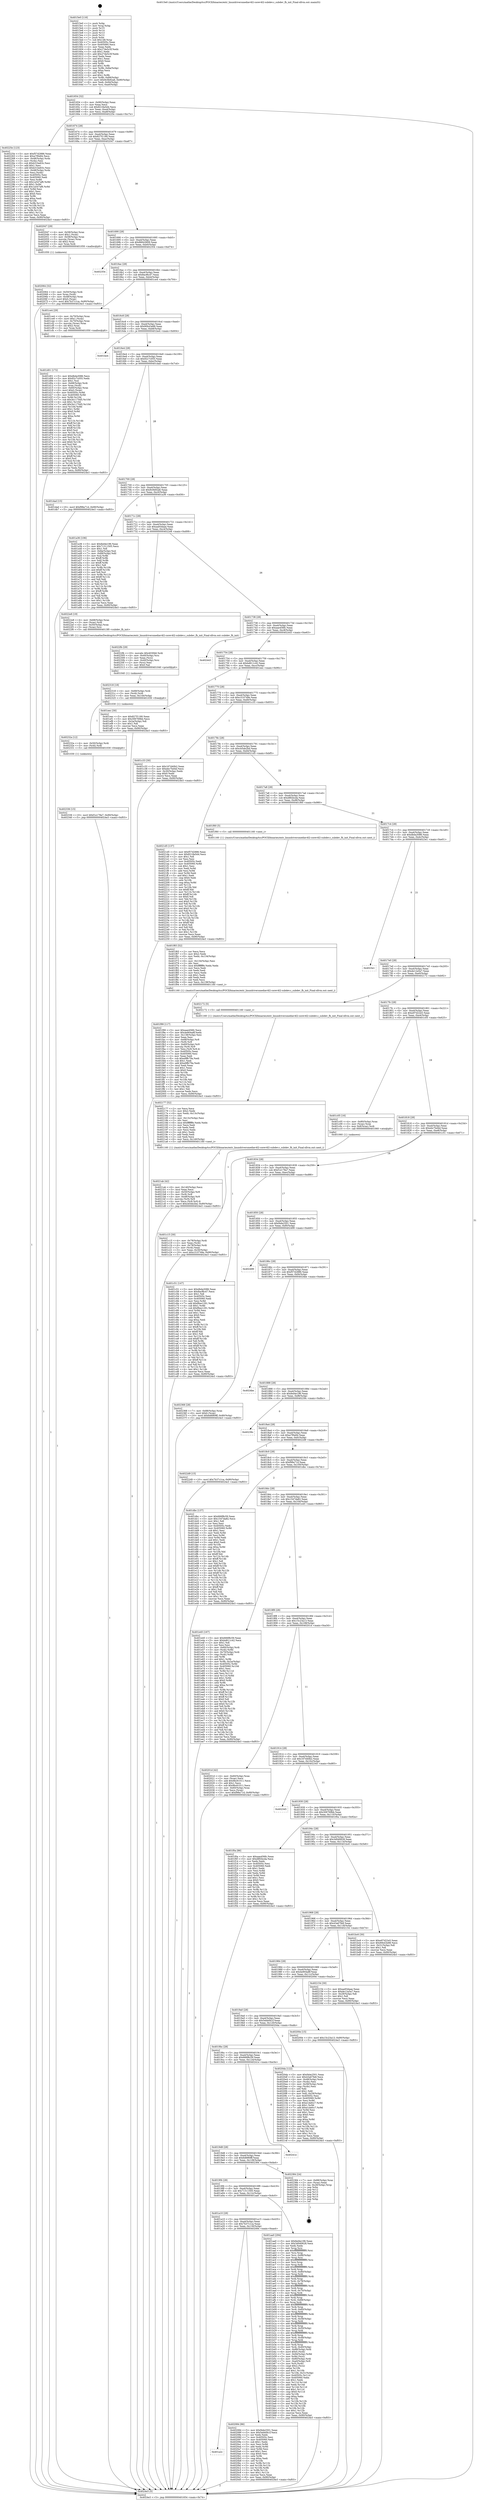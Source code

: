digraph "0x4015e0" {
  label = "0x4015e0 (/mnt/c/Users/mathe/Desktop/tcc/POCII/binaries/extr_linuxdriversmediav4l2-corev4l2-subdev.c_subdev_fh_init_Final-ollvm.out::main(0))"
  labelloc = "t"
  node[shape=record]

  Entry [label="",width=0.3,height=0.3,shape=circle,fillcolor=black,style=filled]
  "0x401654" [label="{
     0x401654 [32]\l
     | [instrs]\l
     &nbsp;&nbsp;0x401654 \<+6\>: mov -0x90(%rbp),%eax\l
     &nbsp;&nbsp;0x40165a \<+2\>: mov %eax,%ecx\l
     &nbsp;&nbsp;0x40165c \<+6\>: sub $0x8218a5d4,%ecx\l
     &nbsp;&nbsp;0x401662 \<+6\>: mov %eax,-0xa4(%rbp)\l
     &nbsp;&nbsp;0x401668 \<+6\>: mov %ecx,-0xa8(%rbp)\l
     &nbsp;&nbsp;0x40166e \<+6\>: je 000000000040225e \<main+0xc7e\>\l
  }"]
  "0x40225e" [label="{
     0x40225e [123]\l
     | [instrs]\l
     &nbsp;&nbsp;0x40225e \<+5\>: mov $0xf57d2886,%eax\l
     &nbsp;&nbsp;0x402263 \<+5\>: mov $0xa7f0e84,%ecx\l
     &nbsp;&nbsp;0x402268 \<+4\>: mov -0x48(%rbp),%rdx\l
     &nbsp;&nbsp;0x40226c \<+2\>: mov (%rdx),%esi\l
     &nbsp;&nbsp;0x40226e \<+6\>: sub $0xb31be63c,%esi\l
     &nbsp;&nbsp;0x402274 \<+3\>: add $0x1,%esi\l
     &nbsp;&nbsp;0x402277 \<+6\>: add $0xb31be63c,%esi\l
     &nbsp;&nbsp;0x40227d \<+4\>: mov -0x48(%rbp),%rdx\l
     &nbsp;&nbsp;0x402281 \<+2\>: mov %esi,(%rdx)\l
     &nbsp;&nbsp;0x402283 \<+7\>: mov 0x40505c,%esi\l
     &nbsp;&nbsp;0x40228a \<+7\>: mov 0x405060,%edi\l
     &nbsp;&nbsp;0x402291 \<+3\>: mov %esi,%r8d\l
     &nbsp;&nbsp;0x402294 \<+7\>: sub $0x1a547af6,%r8d\l
     &nbsp;&nbsp;0x40229b \<+4\>: sub $0x1,%r8d\l
     &nbsp;&nbsp;0x40229f \<+7\>: add $0x1a547af6,%r8d\l
     &nbsp;&nbsp;0x4022a6 \<+4\>: imul %r8d,%esi\l
     &nbsp;&nbsp;0x4022aa \<+3\>: and $0x1,%esi\l
     &nbsp;&nbsp;0x4022ad \<+3\>: cmp $0x0,%esi\l
     &nbsp;&nbsp;0x4022b0 \<+4\>: sete %r9b\l
     &nbsp;&nbsp;0x4022b4 \<+3\>: cmp $0xa,%edi\l
     &nbsp;&nbsp;0x4022b7 \<+4\>: setl %r10b\l
     &nbsp;&nbsp;0x4022bb \<+3\>: mov %r9b,%r11b\l
     &nbsp;&nbsp;0x4022be \<+3\>: and %r10b,%r11b\l
     &nbsp;&nbsp;0x4022c1 \<+3\>: xor %r10b,%r9b\l
     &nbsp;&nbsp;0x4022c4 \<+3\>: or %r9b,%r11b\l
     &nbsp;&nbsp;0x4022c7 \<+4\>: test $0x1,%r11b\l
     &nbsp;&nbsp;0x4022cb \<+3\>: cmovne %ecx,%eax\l
     &nbsp;&nbsp;0x4022ce \<+6\>: mov %eax,-0x90(%rbp)\l
     &nbsp;&nbsp;0x4022d4 \<+5\>: jmp 00000000004024e3 \<main+0xf03\>\l
  }"]
  "0x401674" [label="{
     0x401674 [28]\l
     | [instrs]\l
     &nbsp;&nbsp;0x401674 \<+5\>: jmp 0000000000401679 \<main+0x99\>\l
     &nbsp;&nbsp;0x401679 \<+6\>: mov -0xa4(%rbp),%eax\l
     &nbsp;&nbsp;0x40167f \<+5\>: sub $0x827f1180,%eax\l
     &nbsp;&nbsp;0x401684 \<+6\>: mov %eax,-0xac(%rbp)\l
     &nbsp;&nbsp;0x40168a \<+6\>: je 0000000000402047 \<main+0xa67\>\l
  }"]
  Exit [label="",width=0.3,height=0.3,shape=circle,fillcolor=black,style=filled,peripheries=2]
  "0x402047" [label="{
     0x402047 [29]\l
     | [instrs]\l
     &nbsp;&nbsp;0x402047 \<+4\>: mov -0x58(%rbp),%rax\l
     &nbsp;&nbsp;0x40204b \<+6\>: movl $0x1,(%rax)\l
     &nbsp;&nbsp;0x402051 \<+4\>: mov -0x58(%rbp),%rax\l
     &nbsp;&nbsp;0x402055 \<+3\>: movslq (%rax),%rax\l
     &nbsp;&nbsp;0x402058 \<+4\>: shl $0x2,%rax\l
     &nbsp;&nbsp;0x40205c \<+3\>: mov %rax,%rdi\l
     &nbsp;&nbsp;0x40205f \<+5\>: call 0000000000401050 \<malloc@plt\>\l
     | [calls]\l
     &nbsp;&nbsp;0x401050 \{1\} (unknown)\l
  }"]
  "0x401690" [label="{
     0x401690 [28]\l
     | [instrs]\l
     &nbsp;&nbsp;0x401690 \<+5\>: jmp 0000000000401695 \<main+0xb5\>\l
     &nbsp;&nbsp;0x401695 \<+6\>: mov -0xa4(%rbp),%eax\l
     &nbsp;&nbsp;0x40169b \<+5\>: sub $0x86643609,%eax\l
     &nbsp;&nbsp;0x4016a0 \<+6\>: mov %eax,-0xb0(%rbp)\l
     &nbsp;&nbsp;0x4016a6 \<+6\>: je 0000000000402354 \<main+0xd74\>\l
  }"]
  "0x402336" [label="{
     0x402336 [15]\l
     | [instrs]\l
     &nbsp;&nbsp;0x402336 \<+10\>: movl $0xf1e178a7,-0x90(%rbp)\l
     &nbsp;&nbsp;0x402340 \<+5\>: jmp 00000000004024e3 \<main+0xf03\>\l
  }"]
  "0x402354" [label="{
     0x402354\l
  }", style=dashed]
  "0x4016ac" [label="{
     0x4016ac [28]\l
     | [instrs]\l
     &nbsp;&nbsp;0x4016ac \<+5\>: jmp 00000000004016b1 \<main+0xd1\>\l
     &nbsp;&nbsp;0x4016b1 \<+6\>: mov -0xa4(%rbp),%eax\l
     &nbsp;&nbsp;0x4016b7 \<+5\>: sub $0x8acf6c47,%eax\l
     &nbsp;&nbsp;0x4016bc \<+6\>: mov %eax,-0xb4(%rbp)\l
     &nbsp;&nbsp;0x4016c2 \<+6\>: je 0000000000401ce4 \<main+0x704\>\l
  }"]
  "0x40232a" [label="{
     0x40232a [12]\l
     | [instrs]\l
     &nbsp;&nbsp;0x40232a \<+4\>: mov -0x50(%rbp),%rdi\l
     &nbsp;&nbsp;0x40232e \<+3\>: mov (%rdi),%rdi\l
     &nbsp;&nbsp;0x402331 \<+5\>: call 0000000000401030 \<free@plt\>\l
     | [calls]\l
     &nbsp;&nbsp;0x401030 \{1\} (unknown)\l
  }"]
  "0x401ce4" [label="{
     0x401ce4 [29]\l
     | [instrs]\l
     &nbsp;&nbsp;0x401ce4 \<+4\>: mov -0x70(%rbp),%rax\l
     &nbsp;&nbsp;0x401ce8 \<+6\>: movl $0x1,(%rax)\l
     &nbsp;&nbsp;0x401cee \<+4\>: mov -0x70(%rbp),%rax\l
     &nbsp;&nbsp;0x401cf2 \<+3\>: movslq (%rax),%rax\l
     &nbsp;&nbsp;0x401cf5 \<+4\>: shl $0x2,%rax\l
     &nbsp;&nbsp;0x401cf9 \<+3\>: mov %rax,%rdi\l
     &nbsp;&nbsp;0x401cfc \<+5\>: call 0000000000401050 \<malloc@plt\>\l
     | [calls]\l
     &nbsp;&nbsp;0x401050 \{1\} (unknown)\l
  }"]
  "0x4016c8" [label="{
     0x4016c8 [28]\l
     | [instrs]\l
     &nbsp;&nbsp;0x4016c8 \<+5\>: jmp 00000000004016cd \<main+0xed\>\l
     &nbsp;&nbsp;0x4016cd \<+6\>: mov -0xa4(%rbp),%eax\l
     &nbsp;&nbsp;0x4016d3 \<+5\>: sub $0x90b43e88,%eax\l
     &nbsp;&nbsp;0x4016d8 \<+6\>: mov %eax,-0xb8(%rbp)\l
     &nbsp;&nbsp;0x4016de \<+6\>: je 0000000000401be4 \<main+0x604\>\l
  }"]
  "0x402318" [label="{
     0x402318 [18]\l
     | [instrs]\l
     &nbsp;&nbsp;0x402318 \<+4\>: mov -0x68(%rbp),%rdi\l
     &nbsp;&nbsp;0x40231c \<+3\>: mov (%rdi),%rdi\l
     &nbsp;&nbsp;0x40231f \<+6\>: mov %eax,-0x144(%rbp)\l
     &nbsp;&nbsp;0x402325 \<+5\>: call 0000000000401030 \<free@plt\>\l
     | [calls]\l
     &nbsp;&nbsp;0x401030 \{1\} (unknown)\l
  }"]
  "0x401be4" [label="{
     0x401be4\l
  }", style=dashed]
  "0x4016e4" [label="{
     0x4016e4 [28]\l
     | [instrs]\l
     &nbsp;&nbsp;0x4016e4 \<+5\>: jmp 00000000004016e9 \<main+0x109\>\l
     &nbsp;&nbsp;0x4016e9 \<+6\>: mov -0xa4(%rbp),%eax\l
     &nbsp;&nbsp;0x4016ef \<+5\>: sub $0x92c7c055,%eax\l
     &nbsp;&nbsp;0x4016f4 \<+6\>: mov %eax,-0xbc(%rbp)\l
     &nbsp;&nbsp;0x4016fa \<+6\>: je 0000000000401dad \<main+0x7cd\>\l
  }"]
  "0x4022fb" [label="{
     0x4022fb [29]\l
     | [instrs]\l
     &nbsp;&nbsp;0x4022fb \<+10\>: movabs $0x4030b6,%rdi\l
     &nbsp;&nbsp;0x402305 \<+4\>: mov -0x40(%rbp),%rsi\l
     &nbsp;&nbsp;0x402309 \<+2\>: mov %eax,(%rsi)\l
     &nbsp;&nbsp;0x40230b \<+4\>: mov -0x40(%rbp),%rsi\l
     &nbsp;&nbsp;0x40230f \<+2\>: mov (%rsi),%esi\l
     &nbsp;&nbsp;0x402311 \<+2\>: mov $0x0,%al\l
     &nbsp;&nbsp;0x402313 \<+5\>: call 0000000000401040 \<printf@plt\>\l
     | [calls]\l
     &nbsp;&nbsp;0x401040 \{1\} (unknown)\l
  }"]
  "0x401dad" [label="{
     0x401dad [15]\l
     | [instrs]\l
     &nbsp;&nbsp;0x401dad \<+10\>: movl $0xf98a71d,-0x90(%rbp)\l
     &nbsp;&nbsp;0x401db7 \<+5\>: jmp 00000000004024e3 \<main+0xf03\>\l
  }"]
  "0x401700" [label="{
     0x401700 [28]\l
     | [instrs]\l
     &nbsp;&nbsp;0x401700 \<+5\>: jmp 0000000000401705 \<main+0x125\>\l
     &nbsp;&nbsp;0x401705 \<+6\>: mov -0xa4(%rbp),%eax\l
     &nbsp;&nbsp;0x40170b \<+5\>: sub $0x9c0b92a6,%eax\l
     &nbsp;&nbsp;0x401710 \<+6\>: mov %eax,-0xc0(%rbp)\l
     &nbsp;&nbsp;0x401716 \<+6\>: je 0000000000401a36 \<main+0x456\>\l
  }"]
  "0x4021ab" [label="{
     0x4021ab [42]\l
     | [instrs]\l
     &nbsp;&nbsp;0x4021ab \<+6\>: mov -0x140(%rbp),%ecx\l
     &nbsp;&nbsp;0x4021b1 \<+3\>: imul %eax,%ecx\l
     &nbsp;&nbsp;0x4021b4 \<+4\>: mov -0x50(%rbp),%r8\l
     &nbsp;&nbsp;0x4021b8 \<+3\>: mov (%r8),%r8\l
     &nbsp;&nbsp;0x4021bb \<+4\>: mov -0x48(%rbp),%r9\l
     &nbsp;&nbsp;0x4021bf \<+3\>: movslq (%r9),%r9\l
     &nbsp;&nbsp;0x4021c2 \<+4\>: mov %ecx,(%r8,%r9,4)\l
     &nbsp;&nbsp;0x4021c6 \<+10\>: movl $0xcb5de2bd,-0x90(%rbp)\l
     &nbsp;&nbsp;0x4021d0 \<+5\>: jmp 00000000004024e3 \<main+0xf03\>\l
  }"]
  "0x401a36" [label="{
     0x401a36 [106]\l
     | [instrs]\l
     &nbsp;&nbsp;0x401a36 \<+5\>: mov $0xfed4e196,%eax\l
     &nbsp;&nbsp;0x401a3b \<+5\>: mov $0x71311505,%ecx\l
     &nbsp;&nbsp;0x401a40 \<+2\>: mov $0x1,%dl\l
     &nbsp;&nbsp;0x401a42 \<+7\>: mov -0x8a(%rbp),%sil\l
     &nbsp;&nbsp;0x401a49 \<+7\>: mov -0x89(%rbp),%dil\l
     &nbsp;&nbsp;0x401a50 \<+3\>: mov %sil,%r8b\l
     &nbsp;&nbsp;0x401a53 \<+4\>: xor $0xff,%r8b\l
     &nbsp;&nbsp;0x401a57 \<+3\>: mov %dil,%r9b\l
     &nbsp;&nbsp;0x401a5a \<+4\>: xor $0xff,%r9b\l
     &nbsp;&nbsp;0x401a5e \<+3\>: xor $0x1,%dl\l
     &nbsp;&nbsp;0x401a61 \<+3\>: mov %r8b,%r10b\l
     &nbsp;&nbsp;0x401a64 \<+4\>: and $0xff,%r10b\l
     &nbsp;&nbsp;0x401a68 \<+3\>: and %dl,%sil\l
     &nbsp;&nbsp;0x401a6b \<+3\>: mov %r9b,%r11b\l
     &nbsp;&nbsp;0x401a6e \<+4\>: and $0xff,%r11b\l
     &nbsp;&nbsp;0x401a72 \<+3\>: and %dl,%dil\l
     &nbsp;&nbsp;0x401a75 \<+3\>: or %sil,%r10b\l
     &nbsp;&nbsp;0x401a78 \<+3\>: or %dil,%r11b\l
     &nbsp;&nbsp;0x401a7b \<+3\>: xor %r11b,%r10b\l
     &nbsp;&nbsp;0x401a7e \<+3\>: or %r9b,%r8b\l
     &nbsp;&nbsp;0x401a81 \<+4\>: xor $0xff,%r8b\l
     &nbsp;&nbsp;0x401a85 \<+3\>: or $0x1,%dl\l
     &nbsp;&nbsp;0x401a88 \<+3\>: and %dl,%r8b\l
     &nbsp;&nbsp;0x401a8b \<+3\>: or %r8b,%r10b\l
     &nbsp;&nbsp;0x401a8e \<+4\>: test $0x1,%r10b\l
     &nbsp;&nbsp;0x401a92 \<+3\>: cmovne %ecx,%eax\l
     &nbsp;&nbsp;0x401a95 \<+6\>: mov %eax,-0x90(%rbp)\l
     &nbsp;&nbsp;0x401a9b \<+5\>: jmp 00000000004024e3 \<main+0xf03\>\l
  }"]
  "0x40171c" [label="{
     0x40171c [28]\l
     | [instrs]\l
     &nbsp;&nbsp;0x40171c \<+5\>: jmp 0000000000401721 \<main+0x141\>\l
     &nbsp;&nbsp;0x401721 \<+6\>: mov -0xa4(%rbp),%eax\l
     &nbsp;&nbsp;0x401727 \<+5\>: sub $0xaa93daae,%eax\l
     &nbsp;&nbsp;0x40172c \<+6\>: mov %eax,-0xc4(%rbp)\l
     &nbsp;&nbsp;0x401732 \<+6\>: je 00000000004022e8 \<main+0xd08\>\l
  }"]
  "0x4024e3" [label="{
     0x4024e3 [5]\l
     | [instrs]\l
     &nbsp;&nbsp;0x4024e3 \<+5\>: jmp 0000000000401654 \<main+0x74\>\l
  }"]
  "0x4015e0" [label="{
     0x4015e0 [116]\l
     | [instrs]\l
     &nbsp;&nbsp;0x4015e0 \<+1\>: push %rbp\l
     &nbsp;&nbsp;0x4015e1 \<+3\>: mov %rsp,%rbp\l
     &nbsp;&nbsp;0x4015e4 \<+2\>: push %r15\l
     &nbsp;&nbsp;0x4015e6 \<+2\>: push %r14\l
     &nbsp;&nbsp;0x4015e8 \<+2\>: push %r13\l
     &nbsp;&nbsp;0x4015ea \<+2\>: push %r12\l
     &nbsp;&nbsp;0x4015ec \<+1\>: push %rbx\l
     &nbsp;&nbsp;0x4015ed \<+7\>: sub $0x148,%rsp\l
     &nbsp;&nbsp;0x4015f4 \<+7\>: mov 0x40505c,%eax\l
     &nbsp;&nbsp;0x4015fb \<+7\>: mov 0x405060,%ecx\l
     &nbsp;&nbsp;0x401602 \<+2\>: mov %eax,%edx\l
     &nbsp;&nbsp;0x401604 \<+6\>: sub $0x27de5c5f,%edx\l
     &nbsp;&nbsp;0x40160a \<+3\>: sub $0x1,%edx\l
     &nbsp;&nbsp;0x40160d \<+6\>: add $0x27de5c5f,%edx\l
     &nbsp;&nbsp;0x401613 \<+3\>: imul %edx,%eax\l
     &nbsp;&nbsp;0x401616 \<+3\>: and $0x1,%eax\l
     &nbsp;&nbsp;0x401619 \<+3\>: cmp $0x0,%eax\l
     &nbsp;&nbsp;0x40161c \<+4\>: sete %r8b\l
     &nbsp;&nbsp;0x401620 \<+4\>: and $0x1,%r8b\l
     &nbsp;&nbsp;0x401624 \<+7\>: mov %r8b,-0x8a(%rbp)\l
     &nbsp;&nbsp;0x40162b \<+3\>: cmp $0xa,%ecx\l
     &nbsp;&nbsp;0x40162e \<+4\>: setl %r8b\l
     &nbsp;&nbsp;0x401632 \<+4\>: and $0x1,%r8b\l
     &nbsp;&nbsp;0x401636 \<+7\>: mov %r8b,-0x89(%rbp)\l
     &nbsp;&nbsp;0x40163d \<+10\>: movl $0x9c0b92a6,-0x90(%rbp)\l
     &nbsp;&nbsp;0x401647 \<+6\>: mov %edi,-0x94(%rbp)\l
     &nbsp;&nbsp;0x40164d \<+7\>: mov %rsi,-0xa0(%rbp)\l
  }"]
  "0x402177" [label="{
     0x402177 [52]\l
     | [instrs]\l
     &nbsp;&nbsp;0x402177 \<+2\>: xor %ecx,%ecx\l
     &nbsp;&nbsp;0x402179 \<+5\>: mov $0x2,%edx\l
     &nbsp;&nbsp;0x40217e \<+6\>: mov %edx,-0x13c(%rbp)\l
     &nbsp;&nbsp;0x402184 \<+1\>: cltd\l
     &nbsp;&nbsp;0x402185 \<+6\>: mov -0x13c(%rbp),%esi\l
     &nbsp;&nbsp;0x40218b \<+2\>: idiv %esi\l
     &nbsp;&nbsp;0x40218d \<+6\>: imul $0xfffffffe,%edx,%edx\l
     &nbsp;&nbsp;0x402193 \<+2\>: mov %ecx,%edi\l
     &nbsp;&nbsp;0x402195 \<+2\>: sub %edx,%edi\l
     &nbsp;&nbsp;0x402197 \<+2\>: mov %ecx,%edx\l
     &nbsp;&nbsp;0x402199 \<+3\>: sub $0x1,%edx\l
     &nbsp;&nbsp;0x40219c \<+2\>: add %edx,%edi\l
     &nbsp;&nbsp;0x40219e \<+2\>: sub %edi,%ecx\l
     &nbsp;&nbsp;0x4021a0 \<+6\>: mov %ecx,-0x140(%rbp)\l
     &nbsp;&nbsp;0x4021a6 \<+5\>: call 0000000000401160 \<next_i\>\l
     | [calls]\l
     &nbsp;&nbsp;0x401160 \{1\} (/mnt/c/Users/mathe/Desktop/tcc/POCII/binaries/extr_linuxdriversmediav4l2-corev4l2-subdev.c_subdev_fh_init_Final-ollvm.out::next_i)\l
  }"]
  "0x4022e8" [label="{
     0x4022e8 [19]\l
     | [instrs]\l
     &nbsp;&nbsp;0x4022e8 \<+4\>: mov -0x68(%rbp),%rax\l
     &nbsp;&nbsp;0x4022ec \<+3\>: mov (%rax),%rdi\l
     &nbsp;&nbsp;0x4022ef \<+4\>: mov -0x50(%rbp),%rax\l
     &nbsp;&nbsp;0x4022f3 \<+3\>: mov (%rax),%rsi\l
     &nbsp;&nbsp;0x4022f6 \<+5\>: call 00000000004013f0 \<subdev_fh_init\>\l
     | [calls]\l
     &nbsp;&nbsp;0x4013f0 \{1\} (/mnt/c/Users/mathe/Desktop/tcc/POCII/binaries/extr_linuxdriversmediav4l2-corev4l2-subdev.c_subdev_fh_init_Final-ollvm.out::subdev_fh_init)\l
  }"]
  "0x401738" [label="{
     0x401738 [28]\l
     | [instrs]\l
     &nbsp;&nbsp;0x401738 \<+5\>: jmp 000000000040173d \<main+0x15d\>\l
     &nbsp;&nbsp;0x40173d \<+6\>: mov -0xa4(%rbp),%eax\l
     &nbsp;&nbsp;0x401743 \<+5\>: sub $0xaae456fc,%eax\l
     &nbsp;&nbsp;0x401748 \<+6\>: mov %eax,-0xc8(%rbp)\l
     &nbsp;&nbsp;0x40174e \<+6\>: je 0000000000402443 \<main+0xe63\>\l
  }"]
  "0x401a2c" [label="{
     0x401a2c\l
  }", style=dashed]
  "0x402443" [label="{
     0x402443\l
  }", style=dashed]
  "0x401754" [label="{
     0x401754 [28]\l
     | [instrs]\l
     &nbsp;&nbsp;0x401754 \<+5\>: jmp 0000000000401759 \<main+0x179\>\l
     &nbsp;&nbsp;0x401759 \<+6\>: mov -0xa4(%rbp),%eax\l
     &nbsp;&nbsp;0x40175f \<+5\>: sub $0xbd611c42,%eax\l
     &nbsp;&nbsp;0x401764 \<+6\>: mov %eax,-0xcc(%rbp)\l
     &nbsp;&nbsp;0x40176a \<+6\>: je 0000000000401eec \<main+0x90c\>\l
  }"]
  "0x402084" [label="{
     0x402084 [86]\l
     | [instrs]\l
     &nbsp;&nbsp;0x402084 \<+5\>: mov $0xf4de2501,%eax\l
     &nbsp;&nbsp;0x402089 \<+5\>: mov $0x5ebb0b1f,%ecx\l
     &nbsp;&nbsp;0x40208e \<+2\>: xor %edx,%edx\l
     &nbsp;&nbsp;0x402090 \<+7\>: mov 0x40505c,%esi\l
     &nbsp;&nbsp;0x402097 \<+7\>: mov 0x405060,%edi\l
     &nbsp;&nbsp;0x40209e \<+3\>: sub $0x1,%edx\l
     &nbsp;&nbsp;0x4020a1 \<+3\>: mov %esi,%r8d\l
     &nbsp;&nbsp;0x4020a4 \<+3\>: add %edx,%r8d\l
     &nbsp;&nbsp;0x4020a7 \<+4\>: imul %r8d,%esi\l
     &nbsp;&nbsp;0x4020ab \<+3\>: and $0x1,%esi\l
     &nbsp;&nbsp;0x4020ae \<+3\>: cmp $0x0,%esi\l
     &nbsp;&nbsp;0x4020b1 \<+4\>: sete %r9b\l
     &nbsp;&nbsp;0x4020b5 \<+3\>: cmp $0xa,%edi\l
     &nbsp;&nbsp;0x4020b8 \<+4\>: setl %r10b\l
     &nbsp;&nbsp;0x4020bc \<+3\>: mov %r9b,%r11b\l
     &nbsp;&nbsp;0x4020bf \<+3\>: and %r10b,%r11b\l
     &nbsp;&nbsp;0x4020c2 \<+3\>: xor %r10b,%r9b\l
     &nbsp;&nbsp;0x4020c5 \<+3\>: or %r9b,%r11b\l
     &nbsp;&nbsp;0x4020c8 \<+4\>: test $0x1,%r11b\l
     &nbsp;&nbsp;0x4020cc \<+3\>: cmovne %ecx,%eax\l
     &nbsp;&nbsp;0x4020cf \<+6\>: mov %eax,-0x90(%rbp)\l
     &nbsp;&nbsp;0x4020d5 \<+5\>: jmp 00000000004024e3 \<main+0xf03\>\l
  }"]
  "0x401eec" [label="{
     0x401eec [30]\l
     | [instrs]\l
     &nbsp;&nbsp;0x401eec \<+5\>: mov $0x827f1180,%eax\l
     &nbsp;&nbsp;0x401ef1 \<+5\>: mov $0x306769bb,%ecx\l
     &nbsp;&nbsp;0x401ef6 \<+3\>: mov -0x2a(%rbp),%dl\l
     &nbsp;&nbsp;0x401ef9 \<+3\>: test $0x1,%dl\l
     &nbsp;&nbsp;0x401efc \<+3\>: cmovne %ecx,%eax\l
     &nbsp;&nbsp;0x401eff \<+6\>: mov %eax,-0x90(%rbp)\l
     &nbsp;&nbsp;0x401f05 \<+5\>: jmp 00000000004024e3 \<main+0xf03\>\l
  }"]
  "0x401770" [label="{
     0x401770 [28]\l
     | [instrs]\l
     &nbsp;&nbsp;0x401770 \<+5\>: jmp 0000000000401775 \<main+0x195\>\l
     &nbsp;&nbsp;0x401775 \<+6\>: mov -0xa4(%rbp),%eax\l
     &nbsp;&nbsp;0x40177b \<+5\>: sub $0xc310749e,%eax\l
     &nbsp;&nbsp;0x401780 \<+6\>: mov %eax,-0xd0(%rbp)\l
     &nbsp;&nbsp;0x401786 \<+6\>: je 0000000000401c33 \<main+0x653\>\l
  }"]
  "0x402064" [label="{
     0x402064 [32]\l
     | [instrs]\l
     &nbsp;&nbsp;0x402064 \<+4\>: mov -0x50(%rbp),%rdi\l
     &nbsp;&nbsp;0x402068 \<+3\>: mov %rax,(%rdi)\l
     &nbsp;&nbsp;0x40206b \<+4\>: mov -0x48(%rbp),%rax\l
     &nbsp;&nbsp;0x40206f \<+6\>: movl $0x0,(%rax)\l
     &nbsp;&nbsp;0x402075 \<+10\>: movl $0x7b37c1ca,-0x90(%rbp)\l
     &nbsp;&nbsp;0x40207f \<+5\>: jmp 00000000004024e3 \<main+0xf03\>\l
  }"]
  "0x401c33" [label="{
     0x401c33 [30]\l
     | [instrs]\l
     &nbsp;&nbsp;0x401c33 \<+5\>: mov $0x167d40b2,%eax\l
     &nbsp;&nbsp;0x401c38 \<+5\>: mov $0xebc7bd4d,%ecx\l
     &nbsp;&nbsp;0x401c3d \<+3\>: mov -0x30(%rbp),%edx\l
     &nbsp;&nbsp;0x401c40 \<+3\>: cmp $0x0,%edx\l
     &nbsp;&nbsp;0x401c43 \<+3\>: cmove %ecx,%eax\l
     &nbsp;&nbsp;0x401c46 \<+6\>: mov %eax,-0x90(%rbp)\l
     &nbsp;&nbsp;0x401c4c \<+5\>: jmp 00000000004024e3 \<main+0xf03\>\l
  }"]
  "0x40178c" [label="{
     0x40178c [28]\l
     | [instrs]\l
     &nbsp;&nbsp;0x40178c \<+5\>: jmp 0000000000401791 \<main+0x1b1\>\l
     &nbsp;&nbsp;0x401791 \<+6\>: mov -0xa4(%rbp),%eax\l
     &nbsp;&nbsp;0x401797 \<+5\>: sub $0xcb5de2bd,%eax\l
     &nbsp;&nbsp;0x40179c \<+6\>: mov %eax,-0xd4(%rbp)\l
     &nbsp;&nbsp;0x4017a2 \<+6\>: je 00000000004021d5 \<main+0xbf5\>\l
  }"]
  "0x401f99" [label="{
     0x401f99 [117]\l
     | [instrs]\l
     &nbsp;&nbsp;0x401f99 \<+5\>: mov $0xaae456fc,%ecx\l
     &nbsp;&nbsp;0x401f9e \<+5\>: mov $0x4e904a8f,%edx\l
     &nbsp;&nbsp;0x401fa3 \<+6\>: mov -0x138(%rbp),%esi\l
     &nbsp;&nbsp;0x401fa9 \<+3\>: imul %eax,%esi\l
     &nbsp;&nbsp;0x401fac \<+4\>: mov -0x68(%rbp),%r8\l
     &nbsp;&nbsp;0x401fb0 \<+3\>: mov (%r8),%r8\l
     &nbsp;&nbsp;0x401fb3 \<+4\>: mov -0x60(%rbp),%r9\l
     &nbsp;&nbsp;0x401fb7 \<+3\>: movslq (%r9),%r9\l
     &nbsp;&nbsp;0x401fba \<+4\>: mov %esi,(%r8,%r9,4)\l
     &nbsp;&nbsp;0x401fbe \<+7\>: mov 0x40505c,%eax\l
     &nbsp;&nbsp;0x401fc5 \<+7\>: mov 0x405060,%esi\l
     &nbsp;&nbsp;0x401fcc \<+2\>: mov %eax,%edi\l
     &nbsp;&nbsp;0x401fce \<+6\>: sub $0xe9ffc79a,%edi\l
     &nbsp;&nbsp;0x401fd4 \<+3\>: sub $0x1,%edi\l
     &nbsp;&nbsp;0x401fd7 \<+6\>: add $0xe9ffc79a,%edi\l
     &nbsp;&nbsp;0x401fdd \<+3\>: imul %edi,%eax\l
     &nbsp;&nbsp;0x401fe0 \<+3\>: and $0x1,%eax\l
     &nbsp;&nbsp;0x401fe3 \<+3\>: cmp $0x0,%eax\l
     &nbsp;&nbsp;0x401fe6 \<+4\>: sete %r10b\l
     &nbsp;&nbsp;0x401fea \<+3\>: cmp $0xa,%esi\l
     &nbsp;&nbsp;0x401fed \<+4\>: setl %r11b\l
     &nbsp;&nbsp;0x401ff1 \<+3\>: mov %r10b,%bl\l
     &nbsp;&nbsp;0x401ff4 \<+3\>: and %r11b,%bl\l
     &nbsp;&nbsp;0x401ff7 \<+3\>: xor %r11b,%r10b\l
     &nbsp;&nbsp;0x401ffa \<+3\>: or %r10b,%bl\l
     &nbsp;&nbsp;0x401ffd \<+3\>: test $0x1,%bl\l
     &nbsp;&nbsp;0x402000 \<+3\>: cmovne %edx,%ecx\l
     &nbsp;&nbsp;0x402003 \<+6\>: mov %ecx,-0x90(%rbp)\l
     &nbsp;&nbsp;0x402009 \<+5\>: jmp 00000000004024e3 \<main+0xf03\>\l
  }"]
  "0x4021d5" [label="{
     0x4021d5 [137]\l
     | [instrs]\l
     &nbsp;&nbsp;0x4021d5 \<+5\>: mov $0xf57d2886,%eax\l
     &nbsp;&nbsp;0x4021da \<+5\>: mov $0x8218a5d4,%ecx\l
     &nbsp;&nbsp;0x4021df \<+2\>: mov $0x1,%dl\l
     &nbsp;&nbsp;0x4021e1 \<+2\>: xor %esi,%esi\l
     &nbsp;&nbsp;0x4021e3 \<+7\>: mov 0x40505c,%edi\l
     &nbsp;&nbsp;0x4021ea \<+8\>: mov 0x405060,%r8d\l
     &nbsp;&nbsp;0x4021f2 \<+3\>: sub $0x1,%esi\l
     &nbsp;&nbsp;0x4021f5 \<+3\>: mov %edi,%r9d\l
     &nbsp;&nbsp;0x4021f8 \<+3\>: add %esi,%r9d\l
     &nbsp;&nbsp;0x4021fb \<+4\>: imul %r9d,%edi\l
     &nbsp;&nbsp;0x4021ff \<+3\>: and $0x1,%edi\l
     &nbsp;&nbsp;0x402202 \<+3\>: cmp $0x0,%edi\l
     &nbsp;&nbsp;0x402205 \<+4\>: sete %r10b\l
     &nbsp;&nbsp;0x402209 \<+4\>: cmp $0xa,%r8d\l
     &nbsp;&nbsp;0x40220d \<+4\>: setl %r11b\l
     &nbsp;&nbsp;0x402211 \<+3\>: mov %r10b,%bl\l
     &nbsp;&nbsp;0x402214 \<+3\>: xor $0xff,%bl\l
     &nbsp;&nbsp;0x402217 \<+3\>: mov %r11b,%r14b\l
     &nbsp;&nbsp;0x40221a \<+4\>: xor $0xff,%r14b\l
     &nbsp;&nbsp;0x40221e \<+3\>: xor $0x0,%dl\l
     &nbsp;&nbsp;0x402221 \<+3\>: mov %bl,%r15b\l
     &nbsp;&nbsp;0x402224 \<+4\>: and $0x0,%r15b\l
     &nbsp;&nbsp;0x402228 \<+3\>: and %dl,%r10b\l
     &nbsp;&nbsp;0x40222b \<+3\>: mov %r14b,%r12b\l
     &nbsp;&nbsp;0x40222e \<+4\>: and $0x0,%r12b\l
     &nbsp;&nbsp;0x402232 \<+3\>: and %dl,%r11b\l
     &nbsp;&nbsp;0x402235 \<+3\>: or %r10b,%r15b\l
     &nbsp;&nbsp;0x402238 \<+3\>: or %r11b,%r12b\l
     &nbsp;&nbsp;0x40223b \<+3\>: xor %r12b,%r15b\l
     &nbsp;&nbsp;0x40223e \<+3\>: or %r14b,%bl\l
     &nbsp;&nbsp;0x402241 \<+3\>: xor $0xff,%bl\l
     &nbsp;&nbsp;0x402244 \<+3\>: or $0x0,%dl\l
     &nbsp;&nbsp;0x402247 \<+2\>: and %dl,%bl\l
     &nbsp;&nbsp;0x402249 \<+3\>: or %bl,%r15b\l
     &nbsp;&nbsp;0x40224c \<+4\>: test $0x1,%r15b\l
     &nbsp;&nbsp;0x402250 \<+3\>: cmovne %ecx,%eax\l
     &nbsp;&nbsp;0x402253 \<+6\>: mov %eax,-0x90(%rbp)\l
     &nbsp;&nbsp;0x402259 \<+5\>: jmp 00000000004024e3 \<main+0xf03\>\l
  }"]
  "0x4017a8" [label="{
     0x4017a8 [28]\l
     | [instrs]\l
     &nbsp;&nbsp;0x4017a8 \<+5\>: jmp 00000000004017ad \<main+0x1cd\>\l
     &nbsp;&nbsp;0x4017ad \<+6\>: mov -0xa4(%rbp),%eax\l
     &nbsp;&nbsp;0x4017b3 \<+5\>: sub $0xd8f2bcda,%eax\l
     &nbsp;&nbsp;0x4017b8 \<+6\>: mov %eax,-0xd8(%rbp)\l
     &nbsp;&nbsp;0x4017be \<+6\>: je 0000000000401f60 \<main+0x980\>\l
  }"]
  "0x401f65" [label="{
     0x401f65 [52]\l
     | [instrs]\l
     &nbsp;&nbsp;0x401f65 \<+2\>: xor %ecx,%ecx\l
     &nbsp;&nbsp;0x401f67 \<+5\>: mov $0x2,%edx\l
     &nbsp;&nbsp;0x401f6c \<+6\>: mov %edx,-0x134(%rbp)\l
     &nbsp;&nbsp;0x401f72 \<+1\>: cltd\l
     &nbsp;&nbsp;0x401f73 \<+6\>: mov -0x134(%rbp),%esi\l
     &nbsp;&nbsp;0x401f79 \<+2\>: idiv %esi\l
     &nbsp;&nbsp;0x401f7b \<+6\>: imul $0xfffffffe,%edx,%edx\l
     &nbsp;&nbsp;0x401f81 \<+2\>: mov %ecx,%edi\l
     &nbsp;&nbsp;0x401f83 \<+2\>: sub %edx,%edi\l
     &nbsp;&nbsp;0x401f85 \<+2\>: mov %ecx,%edx\l
     &nbsp;&nbsp;0x401f87 \<+3\>: sub $0x1,%edx\l
     &nbsp;&nbsp;0x401f8a \<+2\>: add %edx,%edi\l
     &nbsp;&nbsp;0x401f8c \<+2\>: sub %edi,%ecx\l
     &nbsp;&nbsp;0x401f8e \<+6\>: mov %ecx,-0x138(%rbp)\l
     &nbsp;&nbsp;0x401f94 \<+5\>: call 0000000000401160 \<next_i\>\l
     | [calls]\l
     &nbsp;&nbsp;0x401160 \{1\} (/mnt/c/Users/mathe/Desktop/tcc/POCII/binaries/extr_linuxdriversmediav4l2-corev4l2-subdev.c_subdev_fh_init_Final-ollvm.out::next_i)\l
  }"]
  "0x401f60" [label="{
     0x401f60 [5]\l
     | [instrs]\l
     &nbsp;&nbsp;0x401f60 \<+5\>: call 0000000000401160 \<next_i\>\l
     | [calls]\l
     &nbsp;&nbsp;0x401160 \{1\} (/mnt/c/Users/mathe/Desktop/tcc/POCII/binaries/extr_linuxdriversmediav4l2-corev4l2-subdev.c_subdev_fh_init_Final-ollvm.out::next_i)\l
  }"]
  "0x4017c4" [label="{
     0x4017c4 [28]\l
     | [instrs]\l
     &nbsp;&nbsp;0x4017c4 \<+5\>: jmp 00000000004017c9 \<main+0x1e9\>\l
     &nbsp;&nbsp;0x4017c9 \<+6\>: mov -0xa4(%rbp),%eax\l
     &nbsp;&nbsp;0x4017cf \<+5\>: sub $0xdbda3086,%eax\l
     &nbsp;&nbsp;0x4017d4 \<+6\>: mov %eax,-0xdc(%rbp)\l
     &nbsp;&nbsp;0x4017da \<+6\>: je 00000000004023e1 \<main+0xe01\>\l
  }"]
  "0x401d01" [label="{
     0x401d01 [172]\l
     | [instrs]\l
     &nbsp;&nbsp;0x401d01 \<+5\>: mov $0xdbda3086,%ecx\l
     &nbsp;&nbsp;0x401d06 \<+5\>: mov $0x92c7c055,%edx\l
     &nbsp;&nbsp;0x401d0b \<+3\>: mov $0x1,%sil\l
     &nbsp;&nbsp;0x401d0e \<+4\>: mov -0x68(%rbp),%rdi\l
     &nbsp;&nbsp;0x401d12 \<+3\>: mov %rax,(%rdi)\l
     &nbsp;&nbsp;0x401d15 \<+4\>: mov -0x60(%rbp),%rax\l
     &nbsp;&nbsp;0x401d19 \<+6\>: movl $0x0,(%rax)\l
     &nbsp;&nbsp;0x401d1f \<+8\>: mov 0x40505c,%r8d\l
     &nbsp;&nbsp;0x401d27 \<+8\>: mov 0x405060,%r9d\l
     &nbsp;&nbsp;0x401d2f \<+3\>: mov %r8d,%r10d\l
     &nbsp;&nbsp;0x401d32 \<+7\>: sub $0x3e1170d5,%r10d\l
     &nbsp;&nbsp;0x401d39 \<+4\>: sub $0x1,%r10d\l
     &nbsp;&nbsp;0x401d3d \<+7\>: add $0x3e1170d5,%r10d\l
     &nbsp;&nbsp;0x401d44 \<+4\>: imul %r10d,%r8d\l
     &nbsp;&nbsp;0x401d48 \<+4\>: and $0x1,%r8d\l
     &nbsp;&nbsp;0x401d4c \<+4\>: cmp $0x0,%r8d\l
     &nbsp;&nbsp;0x401d50 \<+4\>: sete %r11b\l
     &nbsp;&nbsp;0x401d54 \<+4\>: cmp $0xa,%r9d\l
     &nbsp;&nbsp;0x401d58 \<+3\>: setl %bl\l
     &nbsp;&nbsp;0x401d5b \<+3\>: mov %r11b,%r14b\l
     &nbsp;&nbsp;0x401d5e \<+4\>: xor $0xff,%r14b\l
     &nbsp;&nbsp;0x401d62 \<+3\>: mov %bl,%r15b\l
     &nbsp;&nbsp;0x401d65 \<+4\>: xor $0xff,%r15b\l
     &nbsp;&nbsp;0x401d69 \<+4\>: xor $0x0,%sil\l
     &nbsp;&nbsp;0x401d6d \<+3\>: mov %r14b,%r12b\l
     &nbsp;&nbsp;0x401d70 \<+4\>: and $0x0,%r12b\l
     &nbsp;&nbsp;0x401d74 \<+3\>: and %sil,%r11b\l
     &nbsp;&nbsp;0x401d77 \<+3\>: mov %r15b,%r13b\l
     &nbsp;&nbsp;0x401d7a \<+4\>: and $0x0,%r13b\l
     &nbsp;&nbsp;0x401d7e \<+3\>: and %sil,%bl\l
     &nbsp;&nbsp;0x401d81 \<+3\>: or %r11b,%r12b\l
     &nbsp;&nbsp;0x401d84 \<+3\>: or %bl,%r13b\l
     &nbsp;&nbsp;0x401d87 \<+3\>: xor %r13b,%r12b\l
     &nbsp;&nbsp;0x401d8a \<+3\>: or %r15b,%r14b\l
     &nbsp;&nbsp;0x401d8d \<+4\>: xor $0xff,%r14b\l
     &nbsp;&nbsp;0x401d91 \<+4\>: or $0x0,%sil\l
     &nbsp;&nbsp;0x401d95 \<+3\>: and %sil,%r14b\l
     &nbsp;&nbsp;0x401d98 \<+3\>: or %r14b,%r12b\l
     &nbsp;&nbsp;0x401d9b \<+4\>: test $0x1,%r12b\l
     &nbsp;&nbsp;0x401d9f \<+3\>: cmovne %edx,%ecx\l
     &nbsp;&nbsp;0x401da2 \<+6\>: mov %ecx,-0x90(%rbp)\l
     &nbsp;&nbsp;0x401da8 \<+5\>: jmp 00000000004024e3 \<main+0xf03\>\l
  }"]
  "0x4023e1" [label="{
     0x4023e1\l
  }", style=dashed]
  "0x4017e0" [label="{
     0x4017e0 [28]\l
     | [instrs]\l
     &nbsp;&nbsp;0x4017e0 \<+5\>: jmp 00000000004017e5 \<main+0x205\>\l
     &nbsp;&nbsp;0x4017e5 \<+6\>: mov -0xa4(%rbp),%eax\l
     &nbsp;&nbsp;0x4017eb \<+5\>: sub $0xde12a5a7,%eax\l
     &nbsp;&nbsp;0x4017f0 \<+6\>: mov %eax,-0xe0(%rbp)\l
     &nbsp;&nbsp;0x4017f6 \<+6\>: je 0000000000402172 \<main+0xb92\>\l
  }"]
  "0x401c15" [label="{
     0x401c15 [30]\l
     | [instrs]\l
     &nbsp;&nbsp;0x401c15 \<+4\>: mov -0x78(%rbp),%rdi\l
     &nbsp;&nbsp;0x401c19 \<+2\>: mov %eax,(%rdi)\l
     &nbsp;&nbsp;0x401c1b \<+4\>: mov -0x78(%rbp),%rdi\l
     &nbsp;&nbsp;0x401c1f \<+2\>: mov (%rdi),%eax\l
     &nbsp;&nbsp;0x401c21 \<+3\>: mov %eax,-0x30(%rbp)\l
     &nbsp;&nbsp;0x401c24 \<+10\>: movl $0xc310749e,-0x90(%rbp)\l
     &nbsp;&nbsp;0x401c2e \<+5\>: jmp 00000000004024e3 \<main+0xf03\>\l
  }"]
  "0x402172" [label="{
     0x402172 [5]\l
     | [instrs]\l
     &nbsp;&nbsp;0x402172 \<+5\>: call 0000000000401160 \<next_i\>\l
     | [calls]\l
     &nbsp;&nbsp;0x401160 \{1\} (/mnt/c/Users/mathe/Desktop/tcc/POCII/binaries/extr_linuxdriversmediav4l2-corev4l2-subdev.c_subdev_fh_init_Final-ollvm.out::next_i)\l
  }"]
  "0x4017fc" [label="{
     0x4017fc [28]\l
     | [instrs]\l
     &nbsp;&nbsp;0x4017fc \<+5\>: jmp 0000000000401801 \<main+0x221\>\l
     &nbsp;&nbsp;0x401801 \<+6\>: mov -0xa4(%rbp),%eax\l
     &nbsp;&nbsp;0x401807 \<+5\>: sub $0xe97d22e5,%eax\l
     &nbsp;&nbsp;0x40180c \<+6\>: mov %eax,-0xe4(%rbp)\l
     &nbsp;&nbsp;0x401812 \<+6\>: je 0000000000401c05 \<main+0x625\>\l
  }"]
  "0x401a10" [label="{
     0x401a10 [28]\l
     | [instrs]\l
     &nbsp;&nbsp;0x401a10 \<+5\>: jmp 0000000000401a15 \<main+0x435\>\l
     &nbsp;&nbsp;0x401a15 \<+6\>: mov -0xa4(%rbp),%eax\l
     &nbsp;&nbsp;0x401a1b \<+5\>: sub $0x7b37c1ca,%eax\l
     &nbsp;&nbsp;0x401a20 \<+6\>: mov %eax,-0x130(%rbp)\l
     &nbsp;&nbsp;0x401a26 \<+6\>: je 0000000000402084 \<main+0xaa4\>\l
  }"]
  "0x401c05" [label="{
     0x401c05 [16]\l
     | [instrs]\l
     &nbsp;&nbsp;0x401c05 \<+4\>: mov -0x80(%rbp),%rax\l
     &nbsp;&nbsp;0x401c09 \<+3\>: mov (%rax),%rax\l
     &nbsp;&nbsp;0x401c0c \<+4\>: mov 0x8(%rax),%rdi\l
     &nbsp;&nbsp;0x401c10 \<+5\>: call 0000000000401060 \<atoi@plt\>\l
     | [calls]\l
     &nbsp;&nbsp;0x401060 \{1\} (unknown)\l
  }"]
  "0x401818" [label="{
     0x401818 [28]\l
     | [instrs]\l
     &nbsp;&nbsp;0x401818 \<+5\>: jmp 000000000040181d \<main+0x23d\>\l
     &nbsp;&nbsp;0x40181d \<+6\>: mov -0xa4(%rbp),%eax\l
     &nbsp;&nbsp;0x401823 \<+5\>: sub $0xebc7bd4d,%eax\l
     &nbsp;&nbsp;0x401828 \<+6\>: mov %eax,-0xe8(%rbp)\l
     &nbsp;&nbsp;0x40182e \<+6\>: je 0000000000401c51 \<main+0x671\>\l
  }"]
  "0x401aa0" [label="{
     0x401aa0 [294]\l
     | [instrs]\l
     &nbsp;&nbsp;0x401aa0 \<+5\>: mov $0xfed4e196,%eax\l
     &nbsp;&nbsp;0x401aa5 \<+5\>: mov $0x3d0d0628,%ecx\l
     &nbsp;&nbsp;0x401aaa \<+2\>: xor %edx,%edx\l
     &nbsp;&nbsp;0x401aac \<+3\>: mov %rsp,%rsi\l
     &nbsp;&nbsp;0x401aaf \<+4\>: add $0xfffffffffffffff0,%rsi\l
     &nbsp;&nbsp;0x401ab3 \<+3\>: mov %rsi,%rsp\l
     &nbsp;&nbsp;0x401ab6 \<+7\>: mov %rsi,-0x88(%rbp)\l
     &nbsp;&nbsp;0x401abd \<+3\>: mov %rsp,%rsi\l
     &nbsp;&nbsp;0x401ac0 \<+4\>: add $0xfffffffffffffff0,%rsi\l
     &nbsp;&nbsp;0x401ac4 \<+3\>: mov %rsi,%rsp\l
     &nbsp;&nbsp;0x401ac7 \<+3\>: mov %rsp,%rdi\l
     &nbsp;&nbsp;0x401aca \<+4\>: add $0xfffffffffffffff0,%rdi\l
     &nbsp;&nbsp;0x401ace \<+3\>: mov %rdi,%rsp\l
     &nbsp;&nbsp;0x401ad1 \<+4\>: mov %rdi,-0x80(%rbp)\l
     &nbsp;&nbsp;0x401ad5 \<+3\>: mov %rsp,%rdi\l
     &nbsp;&nbsp;0x401ad8 \<+4\>: add $0xfffffffffffffff0,%rdi\l
     &nbsp;&nbsp;0x401adc \<+3\>: mov %rdi,%rsp\l
     &nbsp;&nbsp;0x401adf \<+4\>: mov %rdi,-0x78(%rbp)\l
     &nbsp;&nbsp;0x401ae3 \<+3\>: mov %rsp,%rdi\l
     &nbsp;&nbsp;0x401ae6 \<+4\>: add $0xfffffffffffffff0,%rdi\l
     &nbsp;&nbsp;0x401aea \<+3\>: mov %rdi,%rsp\l
     &nbsp;&nbsp;0x401aed \<+4\>: mov %rdi,-0x70(%rbp)\l
     &nbsp;&nbsp;0x401af1 \<+3\>: mov %rsp,%rdi\l
     &nbsp;&nbsp;0x401af4 \<+4\>: add $0xfffffffffffffff0,%rdi\l
     &nbsp;&nbsp;0x401af8 \<+3\>: mov %rdi,%rsp\l
     &nbsp;&nbsp;0x401afb \<+4\>: mov %rdi,-0x68(%rbp)\l
     &nbsp;&nbsp;0x401aff \<+3\>: mov %rsp,%rdi\l
     &nbsp;&nbsp;0x401b02 \<+4\>: add $0xfffffffffffffff0,%rdi\l
     &nbsp;&nbsp;0x401b06 \<+3\>: mov %rdi,%rsp\l
     &nbsp;&nbsp;0x401b09 \<+4\>: mov %rdi,-0x60(%rbp)\l
     &nbsp;&nbsp;0x401b0d \<+3\>: mov %rsp,%rdi\l
     &nbsp;&nbsp;0x401b10 \<+4\>: add $0xfffffffffffffff0,%rdi\l
     &nbsp;&nbsp;0x401b14 \<+3\>: mov %rdi,%rsp\l
     &nbsp;&nbsp;0x401b17 \<+4\>: mov %rdi,-0x58(%rbp)\l
     &nbsp;&nbsp;0x401b1b \<+3\>: mov %rsp,%rdi\l
     &nbsp;&nbsp;0x401b1e \<+4\>: add $0xfffffffffffffff0,%rdi\l
     &nbsp;&nbsp;0x401b22 \<+3\>: mov %rdi,%rsp\l
     &nbsp;&nbsp;0x401b25 \<+4\>: mov %rdi,-0x50(%rbp)\l
     &nbsp;&nbsp;0x401b29 \<+3\>: mov %rsp,%rdi\l
     &nbsp;&nbsp;0x401b2c \<+4\>: add $0xfffffffffffffff0,%rdi\l
     &nbsp;&nbsp;0x401b30 \<+3\>: mov %rdi,%rsp\l
     &nbsp;&nbsp;0x401b33 \<+4\>: mov %rdi,-0x48(%rbp)\l
     &nbsp;&nbsp;0x401b37 \<+3\>: mov %rsp,%rdi\l
     &nbsp;&nbsp;0x401b3a \<+4\>: add $0xfffffffffffffff0,%rdi\l
     &nbsp;&nbsp;0x401b3e \<+3\>: mov %rdi,%rsp\l
     &nbsp;&nbsp;0x401b41 \<+4\>: mov %rdi,-0x40(%rbp)\l
     &nbsp;&nbsp;0x401b45 \<+7\>: mov -0x88(%rbp),%rdi\l
     &nbsp;&nbsp;0x401b4c \<+6\>: movl $0x0,(%rdi)\l
     &nbsp;&nbsp;0x401b52 \<+7\>: mov -0x94(%rbp),%r8d\l
     &nbsp;&nbsp;0x401b59 \<+3\>: mov %r8d,(%rsi)\l
     &nbsp;&nbsp;0x401b5c \<+4\>: mov -0x80(%rbp),%rdi\l
     &nbsp;&nbsp;0x401b60 \<+7\>: mov -0xa0(%rbp),%r9\l
     &nbsp;&nbsp;0x401b67 \<+3\>: mov %r9,(%rdi)\l
     &nbsp;&nbsp;0x401b6a \<+3\>: cmpl $0x2,(%rsi)\l
     &nbsp;&nbsp;0x401b6d \<+4\>: setne %r10b\l
     &nbsp;&nbsp;0x401b71 \<+4\>: and $0x1,%r10b\l
     &nbsp;&nbsp;0x401b75 \<+4\>: mov %r10b,-0x31(%rbp)\l
     &nbsp;&nbsp;0x401b79 \<+8\>: mov 0x40505c,%r11d\l
     &nbsp;&nbsp;0x401b81 \<+7\>: mov 0x405060,%ebx\l
     &nbsp;&nbsp;0x401b88 \<+3\>: sub $0x1,%edx\l
     &nbsp;&nbsp;0x401b8b \<+3\>: mov %r11d,%r14d\l
     &nbsp;&nbsp;0x401b8e \<+3\>: add %edx,%r14d\l
     &nbsp;&nbsp;0x401b91 \<+4\>: imul %r14d,%r11d\l
     &nbsp;&nbsp;0x401b95 \<+4\>: and $0x1,%r11d\l
     &nbsp;&nbsp;0x401b99 \<+4\>: cmp $0x0,%r11d\l
     &nbsp;&nbsp;0x401b9d \<+4\>: sete %r10b\l
     &nbsp;&nbsp;0x401ba1 \<+3\>: cmp $0xa,%ebx\l
     &nbsp;&nbsp;0x401ba4 \<+4\>: setl %r15b\l
     &nbsp;&nbsp;0x401ba8 \<+3\>: mov %r10b,%r12b\l
     &nbsp;&nbsp;0x401bab \<+3\>: and %r15b,%r12b\l
     &nbsp;&nbsp;0x401bae \<+3\>: xor %r15b,%r10b\l
     &nbsp;&nbsp;0x401bb1 \<+3\>: or %r10b,%r12b\l
     &nbsp;&nbsp;0x401bb4 \<+4\>: test $0x1,%r12b\l
     &nbsp;&nbsp;0x401bb8 \<+3\>: cmovne %ecx,%eax\l
     &nbsp;&nbsp;0x401bbb \<+6\>: mov %eax,-0x90(%rbp)\l
     &nbsp;&nbsp;0x401bc1 \<+5\>: jmp 00000000004024e3 \<main+0xf03\>\l
  }"]
  "0x401c51" [label="{
     0x401c51 [147]\l
     | [instrs]\l
     &nbsp;&nbsp;0x401c51 \<+5\>: mov $0xdbda3086,%eax\l
     &nbsp;&nbsp;0x401c56 \<+5\>: mov $0x8acf6c47,%ecx\l
     &nbsp;&nbsp;0x401c5b \<+2\>: mov $0x1,%dl\l
     &nbsp;&nbsp;0x401c5d \<+7\>: mov 0x40505c,%esi\l
     &nbsp;&nbsp;0x401c64 \<+7\>: mov 0x405060,%edi\l
     &nbsp;&nbsp;0x401c6b \<+3\>: mov %esi,%r8d\l
     &nbsp;&nbsp;0x401c6e \<+7\>: add $0xf6ee1291,%r8d\l
     &nbsp;&nbsp;0x401c75 \<+4\>: sub $0x1,%r8d\l
     &nbsp;&nbsp;0x401c79 \<+7\>: sub $0xf6ee1291,%r8d\l
     &nbsp;&nbsp;0x401c80 \<+4\>: imul %r8d,%esi\l
     &nbsp;&nbsp;0x401c84 \<+3\>: and $0x1,%esi\l
     &nbsp;&nbsp;0x401c87 \<+3\>: cmp $0x0,%esi\l
     &nbsp;&nbsp;0x401c8a \<+4\>: sete %r9b\l
     &nbsp;&nbsp;0x401c8e \<+3\>: cmp $0xa,%edi\l
     &nbsp;&nbsp;0x401c91 \<+4\>: setl %r10b\l
     &nbsp;&nbsp;0x401c95 \<+3\>: mov %r9b,%r11b\l
     &nbsp;&nbsp;0x401c98 \<+4\>: xor $0xff,%r11b\l
     &nbsp;&nbsp;0x401c9c \<+3\>: mov %r10b,%bl\l
     &nbsp;&nbsp;0x401c9f \<+3\>: xor $0xff,%bl\l
     &nbsp;&nbsp;0x401ca2 \<+3\>: xor $0x1,%dl\l
     &nbsp;&nbsp;0x401ca5 \<+3\>: mov %r11b,%r14b\l
     &nbsp;&nbsp;0x401ca8 \<+4\>: and $0xff,%r14b\l
     &nbsp;&nbsp;0x401cac \<+3\>: and %dl,%r9b\l
     &nbsp;&nbsp;0x401caf \<+3\>: mov %bl,%r15b\l
     &nbsp;&nbsp;0x401cb2 \<+4\>: and $0xff,%r15b\l
     &nbsp;&nbsp;0x401cb6 \<+3\>: and %dl,%r10b\l
     &nbsp;&nbsp;0x401cb9 \<+3\>: or %r9b,%r14b\l
     &nbsp;&nbsp;0x401cbc \<+3\>: or %r10b,%r15b\l
     &nbsp;&nbsp;0x401cbf \<+3\>: xor %r15b,%r14b\l
     &nbsp;&nbsp;0x401cc2 \<+3\>: or %bl,%r11b\l
     &nbsp;&nbsp;0x401cc5 \<+4\>: xor $0xff,%r11b\l
     &nbsp;&nbsp;0x401cc9 \<+3\>: or $0x1,%dl\l
     &nbsp;&nbsp;0x401ccc \<+3\>: and %dl,%r11b\l
     &nbsp;&nbsp;0x401ccf \<+3\>: or %r11b,%r14b\l
     &nbsp;&nbsp;0x401cd2 \<+4\>: test $0x1,%r14b\l
     &nbsp;&nbsp;0x401cd6 \<+3\>: cmovne %ecx,%eax\l
     &nbsp;&nbsp;0x401cd9 \<+6\>: mov %eax,-0x90(%rbp)\l
     &nbsp;&nbsp;0x401cdf \<+5\>: jmp 00000000004024e3 \<main+0xf03\>\l
  }"]
  "0x401834" [label="{
     0x401834 [28]\l
     | [instrs]\l
     &nbsp;&nbsp;0x401834 \<+5\>: jmp 0000000000401839 \<main+0x259\>\l
     &nbsp;&nbsp;0x401839 \<+6\>: mov -0xa4(%rbp),%eax\l
     &nbsp;&nbsp;0x40183f \<+5\>: sub $0xf1e178a7,%eax\l
     &nbsp;&nbsp;0x401844 \<+6\>: mov %eax,-0xec(%rbp)\l
     &nbsp;&nbsp;0x40184a \<+6\>: je 0000000000402368 \<main+0xd88\>\l
  }"]
  "0x4019f4" [label="{
     0x4019f4 [28]\l
     | [instrs]\l
     &nbsp;&nbsp;0x4019f4 \<+5\>: jmp 00000000004019f9 \<main+0x419\>\l
     &nbsp;&nbsp;0x4019f9 \<+6\>: mov -0xa4(%rbp),%eax\l
     &nbsp;&nbsp;0x4019ff \<+5\>: sub $0x71311505,%eax\l
     &nbsp;&nbsp;0x401a04 \<+6\>: mov %eax,-0x12c(%rbp)\l
     &nbsp;&nbsp;0x401a0a \<+6\>: je 0000000000401aa0 \<main+0x4c0\>\l
  }"]
  "0x402368" [label="{
     0x402368 [28]\l
     | [instrs]\l
     &nbsp;&nbsp;0x402368 \<+7\>: mov -0x88(%rbp),%rax\l
     &nbsp;&nbsp;0x40236f \<+6\>: movl $0x0,(%rax)\l
     &nbsp;&nbsp;0x402375 \<+10\>: movl $0x6d6f69ff,-0x90(%rbp)\l
     &nbsp;&nbsp;0x40237f \<+5\>: jmp 00000000004024e3 \<main+0xf03\>\l
  }"]
  "0x401850" [label="{
     0x401850 [28]\l
     | [instrs]\l
     &nbsp;&nbsp;0x401850 \<+5\>: jmp 0000000000401855 \<main+0x275\>\l
     &nbsp;&nbsp;0x401855 \<+6\>: mov -0xa4(%rbp),%eax\l
     &nbsp;&nbsp;0x40185b \<+5\>: sub $0xf4de2501,%eax\l
     &nbsp;&nbsp;0x401860 \<+6\>: mov %eax,-0xf0(%rbp)\l
     &nbsp;&nbsp;0x401866 \<+6\>: je 0000000000402499 \<main+0xeb9\>\l
  }"]
  "0x402384" [label="{
     0x402384 [24]\l
     | [instrs]\l
     &nbsp;&nbsp;0x402384 \<+7\>: mov -0x88(%rbp),%rax\l
     &nbsp;&nbsp;0x40238b \<+2\>: mov (%rax),%eax\l
     &nbsp;&nbsp;0x40238d \<+4\>: lea -0x28(%rbp),%rsp\l
     &nbsp;&nbsp;0x402391 \<+1\>: pop %rbx\l
     &nbsp;&nbsp;0x402392 \<+2\>: pop %r12\l
     &nbsp;&nbsp;0x402394 \<+2\>: pop %r13\l
     &nbsp;&nbsp;0x402396 \<+2\>: pop %r14\l
     &nbsp;&nbsp;0x402398 \<+2\>: pop %r15\l
     &nbsp;&nbsp;0x40239a \<+1\>: pop %rbp\l
     &nbsp;&nbsp;0x40239b \<+1\>: ret\l
  }"]
  "0x402499" [label="{
     0x402499\l
  }", style=dashed]
  "0x40186c" [label="{
     0x40186c [28]\l
     | [instrs]\l
     &nbsp;&nbsp;0x40186c \<+5\>: jmp 0000000000401871 \<main+0x291\>\l
     &nbsp;&nbsp;0x401871 \<+6\>: mov -0xa4(%rbp),%eax\l
     &nbsp;&nbsp;0x401877 \<+5\>: sub $0xf57d2886,%eax\l
     &nbsp;&nbsp;0x40187c \<+6\>: mov %eax,-0xf4(%rbp)\l
     &nbsp;&nbsp;0x401882 \<+6\>: je 00000000004024be \<main+0xede\>\l
  }"]
  "0x4019d8" [label="{
     0x4019d8 [28]\l
     | [instrs]\l
     &nbsp;&nbsp;0x4019d8 \<+5\>: jmp 00000000004019dd \<main+0x3fd\>\l
     &nbsp;&nbsp;0x4019dd \<+6\>: mov -0xa4(%rbp),%eax\l
     &nbsp;&nbsp;0x4019e3 \<+5\>: sub $0x6d6f69ff,%eax\l
     &nbsp;&nbsp;0x4019e8 \<+6\>: mov %eax,-0x128(%rbp)\l
     &nbsp;&nbsp;0x4019ee \<+6\>: je 0000000000402384 \<main+0xda4\>\l
  }"]
  "0x4024be" [label="{
     0x4024be\l
  }", style=dashed]
  "0x401888" [label="{
     0x401888 [28]\l
     | [instrs]\l
     &nbsp;&nbsp;0x401888 \<+5\>: jmp 000000000040188d \<main+0x2ad\>\l
     &nbsp;&nbsp;0x40188d \<+6\>: mov -0xa4(%rbp),%eax\l
     &nbsp;&nbsp;0x401893 \<+5\>: sub $0xfed4e196,%eax\l
     &nbsp;&nbsp;0x401898 \<+6\>: mov %eax,-0xf8(%rbp)\l
     &nbsp;&nbsp;0x40189e \<+6\>: je 000000000040239c \<main+0xdbc\>\l
  }"]
  "0x40241e" [label="{
     0x40241e\l
  }", style=dashed]
  "0x40239c" [label="{
     0x40239c\l
  }", style=dashed]
  "0x4018a4" [label="{
     0x4018a4 [28]\l
     | [instrs]\l
     &nbsp;&nbsp;0x4018a4 \<+5\>: jmp 00000000004018a9 \<main+0x2c9\>\l
     &nbsp;&nbsp;0x4018a9 \<+6\>: mov -0xa4(%rbp),%eax\l
     &nbsp;&nbsp;0x4018af \<+5\>: sub $0xa7f0e84,%eax\l
     &nbsp;&nbsp;0x4018b4 \<+6\>: mov %eax,-0xfc(%rbp)\l
     &nbsp;&nbsp;0x4018ba \<+6\>: je 00000000004022d9 \<main+0xcf9\>\l
  }"]
  "0x4019bc" [label="{
     0x4019bc [28]\l
     | [instrs]\l
     &nbsp;&nbsp;0x4019bc \<+5\>: jmp 00000000004019c1 \<main+0x3e1\>\l
     &nbsp;&nbsp;0x4019c1 \<+6\>: mov -0xa4(%rbp),%eax\l
     &nbsp;&nbsp;0x4019c7 \<+5\>: sub $0x666f8c59,%eax\l
     &nbsp;&nbsp;0x4019cc \<+6\>: mov %eax,-0x124(%rbp)\l
     &nbsp;&nbsp;0x4019d2 \<+6\>: je 000000000040241e \<main+0xe3e\>\l
  }"]
  "0x4022d9" [label="{
     0x4022d9 [15]\l
     | [instrs]\l
     &nbsp;&nbsp;0x4022d9 \<+10\>: movl $0x7b37c1ca,-0x90(%rbp)\l
     &nbsp;&nbsp;0x4022e3 \<+5\>: jmp 00000000004024e3 \<main+0xf03\>\l
  }"]
  "0x4018c0" [label="{
     0x4018c0 [28]\l
     | [instrs]\l
     &nbsp;&nbsp;0x4018c0 \<+5\>: jmp 00000000004018c5 \<main+0x2e5\>\l
     &nbsp;&nbsp;0x4018c5 \<+6\>: mov -0xa4(%rbp),%eax\l
     &nbsp;&nbsp;0x4018cb \<+5\>: sub $0xf98a71d,%eax\l
     &nbsp;&nbsp;0x4018d0 \<+6\>: mov %eax,-0x100(%rbp)\l
     &nbsp;&nbsp;0x4018d6 \<+6\>: je 0000000000401dbc \<main+0x7dc\>\l
  }"]
  "0x4020da" [label="{
     0x4020da [122]\l
     | [instrs]\l
     &nbsp;&nbsp;0x4020da \<+5\>: mov $0xf4de2501,%eax\l
     &nbsp;&nbsp;0x4020df \<+5\>: mov $0x43a67fe8,%ecx\l
     &nbsp;&nbsp;0x4020e4 \<+4\>: mov -0x48(%rbp),%rdx\l
     &nbsp;&nbsp;0x4020e8 \<+2\>: mov (%rdx),%esi\l
     &nbsp;&nbsp;0x4020ea \<+4\>: mov -0x58(%rbp),%rdx\l
     &nbsp;&nbsp;0x4020ee \<+2\>: cmp (%rdx),%esi\l
     &nbsp;&nbsp;0x4020f0 \<+4\>: setl %dil\l
     &nbsp;&nbsp;0x4020f4 \<+4\>: and $0x1,%dil\l
     &nbsp;&nbsp;0x4020f8 \<+4\>: mov %dil,-0x29(%rbp)\l
     &nbsp;&nbsp;0x4020fc \<+7\>: mov 0x40505c,%esi\l
     &nbsp;&nbsp;0x402103 \<+8\>: mov 0x405060,%r8d\l
     &nbsp;&nbsp;0x40210b \<+3\>: mov %esi,%r9d\l
     &nbsp;&nbsp;0x40210e \<+7\>: sub $0xe1defcc7,%r9d\l
     &nbsp;&nbsp;0x402115 \<+4\>: sub $0x1,%r9d\l
     &nbsp;&nbsp;0x402119 \<+7\>: add $0xe1defcc7,%r9d\l
     &nbsp;&nbsp;0x402120 \<+4\>: imul %r9d,%esi\l
     &nbsp;&nbsp;0x402124 \<+3\>: and $0x1,%esi\l
     &nbsp;&nbsp;0x402127 \<+3\>: cmp $0x0,%esi\l
     &nbsp;&nbsp;0x40212a \<+4\>: sete %dil\l
     &nbsp;&nbsp;0x40212e \<+4\>: cmp $0xa,%r8d\l
     &nbsp;&nbsp;0x402132 \<+4\>: setl %r10b\l
     &nbsp;&nbsp;0x402136 \<+3\>: mov %dil,%r11b\l
     &nbsp;&nbsp;0x402139 \<+3\>: and %r10b,%r11b\l
     &nbsp;&nbsp;0x40213c \<+3\>: xor %r10b,%dil\l
     &nbsp;&nbsp;0x40213f \<+3\>: or %dil,%r11b\l
     &nbsp;&nbsp;0x402142 \<+4\>: test $0x1,%r11b\l
     &nbsp;&nbsp;0x402146 \<+3\>: cmovne %ecx,%eax\l
     &nbsp;&nbsp;0x402149 \<+6\>: mov %eax,-0x90(%rbp)\l
     &nbsp;&nbsp;0x40214f \<+5\>: jmp 00000000004024e3 \<main+0xf03\>\l
  }"]
  "0x401dbc" [label="{
     0x401dbc [137]\l
     | [instrs]\l
     &nbsp;&nbsp;0x401dbc \<+5\>: mov $0x666f8c59,%eax\l
     &nbsp;&nbsp;0x401dc1 \<+5\>: mov $0x1547da82,%ecx\l
     &nbsp;&nbsp;0x401dc6 \<+2\>: mov $0x1,%dl\l
     &nbsp;&nbsp;0x401dc8 \<+2\>: xor %esi,%esi\l
     &nbsp;&nbsp;0x401dca \<+7\>: mov 0x40505c,%edi\l
     &nbsp;&nbsp;0x401dd1 \<+8\>: mov 0x405060,%r8d\l
     &nbsp;&nbsp;0x401dd9 \<+3\>: sub $0x1,%esi\l
     &nbsp;&nbsp;0x401ddc \<+3\>: mov %edi,%r9d\l
     &nbsp;&nbsp;0x401ddf \<+3\>: add %esi,%r9d\l
     &nbsp;&nbsp;0x401de2 \<+4\>: imul %r9d,%edi\l
     &nbsp;&nbsp;0x401de6 \<+3\>: and $0x1,%edi\l
     &nbsp;&nbsp;0x401de9 \<+3\>: cmp $0x0,%edi\l
     &nbsp;&nbsp;0x401dec \<+4\>: sete %r10b\l
     &nbsp;&nbsp;0x401df0 \<+4\>: cmp $0xa,%r8d\l
     &nbsp;&nbsp;0x401df4 \<+4\>: setl %r11b\l
     &nbsp;&nbsp;0x401df8 \<+3\>: mov %r10b,%bl\l
     &nbsp;&nbsp;0x401dfb \<+3\>: xor $0xff,%bl\l
     &nbsp;&nbsp;0x401dfe \<+3\>: mov %r11b,%r14b\l
     &nbsp;&nbsp;0x401e01 \<+4\>: xor $0xff,%r14b\l
     &nbsp;&nbsp;0x401e05 \<+3\>: xor $0x1,%dl\l
     &nbsp;&nbsp;0x401e08 \<+3\>: mov %bl,%r15b\l
     &nbsp;&nbsp;0x401e0b \<+4\>: and $0xff,%r15b\l
     &nbsp;&nbsp;0x401e0f \<+3\>: and %dl,%r10b\l
     &nbsp;&nbsp;0x401e12 \<+3\>: mov %r14b,%r12b\l
     &nbsp;&nbsp;0x401e15 \<+4\>: and $0xff,%r12b\l
     &nbsp;&nbsp;0x401e19 \<+3\>: and %dl,%r11b\l
     &nbsp;&nbsp;0x401e1c \<+3\>: or %r10b,%r15b\l
     &nbsp;&nbsp;0x401e1f \<+3\>: or %r11b,%r12b\l
     &nbsp;&nbsp;0x401e22 \<+3\>: xor %r12b,%r15b\l
     &nbsp;&nbsp;0x401e25 \<+3\>: or %r14b,%bl\l
     &nbsp;&nbsp;0x401e28 \<+3\>: xor $0xff,%bl\l
     &nbsp;&nbsp;0x401e2b \<+3\>: or $0x1,%dl\l
     &nbsp;&nbsp;0x401e2e \<+2\>: and %dl,%bl\l
     &nbsp;&nbsp;0x401e30 \<+3\>: or %bl,%r15b\l
     &nbsp;&nbsp;0x401e33 \<+4\>: test $0x1,%r15b\l
     &nbsp;&nbsp;0x401e37 \<+3\>: cmovne %ecx,%eax\l
     &nbsp;&nbsp;0x401e3a \<+6\>: mov %eax,-0x90(%rbp)\l
     &nbsp;&nbsp;0x401e40 \<+5\>: jmp 00000000004024e3 \<main+0xf03\>\l
  }"]
  "0x4018dc" [label="{
     0x4018dc [28]\l
     | [instrs]\l
     &nbsp;&nbsp;0x4018dc \<+5\>: jmp 00000000004018e1 \<main+0x301\>\l
     &nbsp;&nbsp;0x4018e1 \<+6\>: mov -0xa4(%rbp),%eax\l
     &nbsp;&nbsp;0x4018e7 \<+5\>: sub $0x1547da82,%eax\l
     &nbsp;&nbsp;0x4018ec \<+6\>: mov %eax,-0x104(%rbp)\l
     &nbsp;&nbsp;0x4018f2 \<+6\>: je 0000000000401e45 \<main+0x865\>\l
  }"]
  "0x4019a0" [label="{
     0x4019a0 [28]\l
     | [instrs]\l
     &nbsp;&nbsp;0x4019a0 \<+5\>: jmp 00000000004019a5 \<main+0x3c5\>\l
     &nbsp;&nbsp;0x4019a5 \<+6\>: mov -0xa4(%rbp),%eax\l
     &nbsp;&nbsp;0x4019ab \<+5\>: sub $0x5ebb0b1f,%eax\l
     &nbsp;&nbsp;0x4019b0 \<+6\>: mov %eax,-0x120(%rbp)\l
     &nbsp;&nbsp;0x4019b6 \<+6\>: je 00000000004020da \<main+0xafa\>\l
  }"]
  "0x401e45" [label="{
     0x401e45 [167]\l
     | [instrs]\l
     &nbsp;&nbsp;0x401e45 \<+5\>: mov $0x666f8c59,%eax\l
     &nbsp;&nbsp;0x401e4a \<+5\>: mov $0xbd611c42,%ecx\l
     &nbsp;&nbsp;0x401e4f \<+2\>: mov $0x1,%dl\l
     &nbsp;&nbsp;0x401e51 \<+2\>: xor %esi,%esi\l
     &nbsp;&nbsp;0x401e53 \<+4\>: mov -0x60(%rbp),%rdi\l
     &nbsp;&nbsp;0x401e57 \<+3\>: mov (%rdi),%r8d\l
     &nbsp;&nbsp;0x401e5a \<+4\>: mov -0x70(%rbp),%rdi\l
     &nbsp;&nbsp;0x401e5e \<+3\>: cmp (%rdi),%r8d\l
     &nbsp;&nbsp;0x401e61 \<+4\>: setl %r9b\l
     &nbsp;&nbsp;0x401e65 \<+4\>: and $0x1,%r9b\l
     &nbsp;&nbsp;0x401e69 \<+4\>: mov %r9b,-0x2a(%rbp)\l
     &nbsp;&nbsp;0x401e6d \<+8\>: mov 0x40505c,%r8d\l
     &nbsp;&nbsp;0x401e75 \<+8\>: mov 0x405060,%r10d\l
     &nbsp;&nbsp;0x401e7d \<+3\>: sub $0x1,%esi\l
     &nbsp;&nbsp;0x401e80 \<+3\>: mov %r8d,%r11d\l
     &nbsp;&nbsp;0x401e83 \<+3\>: add %esi,%r11d\l
     &nbsp;&nbsp;0x401e86 \<+4\>: imul %r11d,%r8d\l
     &nbsp;&nbsp;0x401e8a \<+4\>: and $0x1,%r8d\l
     &nbsp;&nbsp;0x401e8e \<+4\>: cmp $0x0,%r8d\l
     &nbsp;&nbsp;0x401e92 \<+4\>: sete %r9b\l
     &nbsp;&nbsp;0x401e96 \<+4\>: cmp $0xa,%r10d\l
     &nbsp;&nbsp;0x401e9a \<+3\>: setl %bl\l
     &nbsp;&nbsp;0x401e9d \<+3\>: mov %r9b,%r14b\l
     &nbsp;&nbsp;0x401ea0 \<+4\>: xor $0xff,%r14b\l
     &nbsp;&nbsp;0x401ea4 \<+3\>: mov %bl,%r15b\l
     &nbsp;&nbsp;0x401ea7 \<+4\>: xor $0xff,%r15b\l
     &nbsp;&nbsp;0x401eab \<+3\>: xor $0x0,%dl\l
     &nbsp;&nbsp;0x401eae \<+3\>: mov %r14b,%r12b\l
     &nbsp;&nbsp;0x401eb1 \<+4\>: and $0x0,%r12b\l
     &nbsp;&nbsp;0x401eb5 \<+3\>: and %dl,%r9b\l
     &nbsp;&nbsp;0x401eb8 \<+3\>: mov %r15b,%r13b\l
     &nbsp;&nbsp;0x401ebb \<+4\>: and $0x0,%r13b\l
     &nbsp;&nbsp;0x401ebf \<+2\>: and %dl,%bl\l
     &nbsp;&nbsp;0x401ec1 \<+3\>: or %r9b,%r12b\l
     &nbsp;&nbsp;0x401ec4 \<+3\>: or %bl,%r13b\l
     &nbsp;&nbsp;0x401ec7 \<+3\>: xor %r13b,%r12b\l
     &nbsp;&nbsp;0x401eca \<+3\>: or %r15b,%r14b\l
     &nbsp;&nbsp;0x401ecd \<+4\>: xor $0xff,%r14b\l
     &nbsp;&nbsp;0x401ed1 \<+3\>: or $0x0,%dl\l
     &nbsp;&nbsp;0x401ed4 \<+3\>: and %dl,%r14b\l
     &nbsp;&nbsp;0x401ed7 \<+3\>: or %r14b,%r12b\l
     &nbsp;&nbsp;0x401eda \<+4\>: test $0x1,%r12b\l
     &nbsp;&nbsp;0x401ede \<+3\>: cmovne %ecx,%eax\l
     &nbsp;&nbsp;0x401ee1 \<+6\>: mov %eax,-0x90(%rbp)\l
     &nbsp;&nbsp;0x401ee7 \<+5\>: jmp 00000000004024e3 \<main+0xf03\>\l
  }"]
  "0x4018f8" [label="{
     0x4018f8 [28]\l
     | [instrs]\l
     &nbsp;&nbsp;0x4018f8 \<+5\>: jmp 00000000004018fd \<main+0x31d\>\l
     &nbsp;&nbsp;0x4018fd \<+6\>: mov -0xa4(%rbp),%eax\l
     &nbsp;&nbsp;0x401903 \<+5\>: sub $0x15c23a13,%eax\l
     &nbsp;&nbsp;0x401908 \<+6\>: mov %eax,-0x108(%rbp)\l
     &nbsp;&nbsp;0x40190e \<+6\>: je 000000000040201d \<main+0xa3d\>\l
  }"]
  "0x40200e" [label="{
     0x40200e [15]\l
     | [instrs]\l
     &nbsp;&nbsp;0x40200e \<+10\>: movl $0x15c23a13,-0x90(%rbp)\l
     &nbsp;&nbsp;0x402018 \<+5\>: jmp 00000000004024e3 \<main+0xf03\>\l
  }"]
  "0x40201d" [label="{
     0x40201d [42]\l
     | [instrs]\l
     &nbsp;&nbsp;0x40201d \<+4\>: mov -0x60(%rbp),%rax\l
     &nbsp;&nbsp;0x402021 \<+2\>: mov (%rax),%ecx\l
     &nbsp;&nbsp;0x402023 \<+6\>: add $0x9bc61011,%ecx\l
     &nbsp;&nbsp;0x402029 \<+3\>: add $0x1,%ecx\l
     &nbsp;&nbsp;0x40202c \<+6\>: sub $0x9bc61011,%ecx\l
     &nbsp;&nbsp;0x402032 \<+4\>: mov -0x60(%rbp),%rax\l
     &nbsp;&nbsp;0x402036 \<+2\>: mov %ecx,(%rax)\l
     &nbsp;&nbsp;0x402038 \<+10\>: movl $0xf98a71d,-0x90(%rbp)\l
     &nbsp;&nbsp;0x402042 \<+5\>: jmp 00000000004024e3 \<main+0xf03\>\l
  }"]
  "0x401914" [label="{
     0x401914 [28]\l
     | [instrs]\l
     &nbsp;&nbsp;0x401914 \<+5\>: jmp 0000000000401919 \<main+0x339\>\l
     &nbsp;&nbsp;0x401919 \<+6\>: mov -0xa4(%rbp),%eax\l
     &nbsp;&nbsp;0x40191f \<+5\>: sub $0x167d40b2,%eax\l
     &nbsp;&nbsp;0x401924 \<+6\>: mov %eax,-0x10c(%rbp)\l
     &nbsp;&nbsp;0x40192a \<+6\>: je 0000000000402345 \<main+0xd65\>\l
  }"]
  "0x401984" [label="{
     0x401984 [28]\l
     | [instrs]\l
     &nbsp;&nbsp;0x401984 \<+5\>: jmp 0000000000401989 \<main+0x3a9\>\l
     &nbsp;&nbsp;0x401989 \<+6\>: mov -0xa4(%rbp),%eax\l
     &nbsp;&nbsp;0x40198f \<+5\>: sub $0x4e904a8f,%eax\l
     &nbsp;&nbsp;0x401994 \<+6\>: mov %eax,-0x11c(%rbp)\l
     &nbsp;&nbsp;0x40199a \<+6\>: je 000000000040200e \<main+0xa2e\>\l
  }"]
  "0x402345" [label="{
     0x402345\l
  }", style=dashed]
  "0x401930" [label="{
     0x401930 [28]\l
     | [instrs]\l
     &nbsp;&nbsp;0x401930 \<+5\>: jmp 0000000000401935 \<main+0x355\>\l
     &nbsp;&nbsp;0x401935 \<+6\>: mov -0xa4(%rbp),%eax\l
     &nbsp;&nbsp;0x40193b \<+5\>: sub $0x306769bb,%eax\l
     &nbsp;&nbsp;0x401940 \<+6\>: mov %eax,-0x110(%rbp)\l
     &nbsp;&nbsp;0x401946 \<+6\>: je 0000000000401f0a \<main+0x92a\>\l
  }"]
  "0x402154" [label="{
     0x402154 [30]\l
     | [instrs]\l
     &nbsp;&nbsp;0x402154 \<+5\>: mov $0xaa93daae,%eax\l
     &nbsp;&nbsp;0x402159 \<+5\>: mov $0xde12a5a7,%ecx\l
     &nbsp;&nbsp;0x40215e \<+3\>: mov -0x29(%rbp),%dl\l
     &nbsp;&nbsp;0x402161 \<+3\>: test $0x1,%dl\l
     &nbsp;&nbsp;0x402164 \<+3\>: cmovne %ecx,%eax\l
     &nbsp;&nbsp;0x402167 \<+6\>: mov %eax,-0x90(%rbp)\l
     &nbsp;&nbsp;0x40216d \<+5\>: jmp 00000000004024e3 \<main+0xf03\>\l
  }"]
  "0x401f0a" [label="{
     0x401f0a [86]\l
     | [instrs]\l
     &nbsp;&nbsp;0x401f0a \<+5\>: mov $0xaae456fc,%eax\l
     &nbsp;&nbsp;0x401f0f \<+5\>: mov $0xd8f2bcda,%ecx\l
     &nbsp;&nbsp;0x401f14 \<+2\>: xor %edx,%edx\l
     &nbsp;&nbsp;0x401f16 \<+7\>: mov 0x40505c,%esi\l
     &nbsp;&nbsp;0x401f1d \<+7\>: mov 0x405060,%edi\l
     &nbsp;&nbsp;0x401f24 \<+3\>: sub $0x1,%edx\l
     &nbsp;&nbsp;0x401f27 \<+3\>: mov %esi,%r8d\l
     &nbsp;&nbsp;0x401f2a \<+3\>: add %edx,%r8d\l
     &nbsp;&nbsp;0x401f2d \<+4\>: imul %r8d,%esi\l
     &nbsp;&nbsp;0x401f31 \<+3\>: and $0x1,%esi\l
     &nbsp;&nbsp;0x401f34 \<+3\>: cmp $0x0,%esi\l
     &nbsp;&nbsp;0x401f37 \<+4\>: sete %r9b\l
     &nbsp;&nbsp;0x401f3b \<+3\>: cmp $0xa,%edi\l
     &nbsp;&nbsp;0x401f3e \<+4\>: setl %r10b\l
     &nbsp;&nbsp;0x401f42 \<+3\>: mov %r9b,%r11b\l
     &nbsp;&nbsp;0x401f45 \<+3\>: and %r10b,%r11b\l
     &nbsp;&nbsp;0x401f48 \<+3\>: xor %r10b,%r9b\l
     &nbsp;&nbsp;0x401f4b \<+3\>: or %r9b,%r11b\l
     &nbsp;&nbsp;0x401f4e \<+4\>: test $0x1,%r11b\l
     &nbsp;&nbsp;0x401f52 \<+3\>: cmovne %ecx,%eax\l
     &nbsp;&nbsp;0x401f55 \<+6\>: mov %eax,-0x90(%rbp)\l
     &nbsp;&nbsp;0x401f5b \<+5\>: jmp 00000000004024e3 \<main+0xf03\>\l
  }"]
  "0x40194c" [label="{
     0x40194c [28]\l
     | [instrs]\l
     &nbsp;&nbsp;0x40194c \<+5\>: jmp 0000000000401951 \<main+0x371\>\l
     &nbsp;&nbsp;0x401951 \<+6\>: mov -0xa4(%rbp),%eax\l
     &nbsp;&nbsp;0x401957 \<+5\>: sub $0x3d0d0628,%eax\l
     &nbsp;&nbsp;0x40195c \<+6\>: mov %eax,-0x114(%rbp)\l
     &nbsp;&nbsp;0x401962 \<+6\>: je 0000000000401bc6 \<main+0x5e6\>\l
  }"]
  "0x401968" [label="{
     0x401968 [28]\l
     | [instrs]\l
     &nbsp;&nbsp;0x401968 \<+5\>: jmp 000000000040196d \<main+0x38d\>\l
     &nbsp;&nbsp;0x40196d \<+6\>: mov -0xa4(%rbp),%eax\l
     &nbsp;&nbsp;0x401973 \<+5\>: sub $0x43a67fe8,%eax\l
     &nbsp;&nbsp;0x401978 \<+6\>: mov %eax,-0x118(%rbp)\l
     &nbsp;&nbsp;0x40197e \<+6\>: je 0000000000402154 \<main+0xb74\>\l
  }"]
  "0x401bc6" [label="{
     0x401bc6 [30]\l
     | [instrs]\l
     &nbsp;&nbsp;0x401bc6 \<+5\>: mov $0xe97d22e5,%eax\l
     &nbsp;&nbsp;0x401bcb \<+5\>: mov $0x90b43e88,%ecx\l
     &nbsp;&nbsp;0x401bd0 \<+3\>: mov -0x31(%rbp),%dl\l
     &nbsp;&nbsp;0x401bd3 \<+3\>: test $0x1,%dl\l
     &nbsp;&nbsp;0x401bd6 \<+3\>: cmovne %ecx,%eax\l
     &nbsp;&nbsp;0x401bd9 \<+6\>: mov %eax,-0x90(%rbp)\l
     &nbsp;&nbsp;0x401bdf \<+5\>: jmp 00000000004024e3 \<main+0xf03\>\l
  }"]
  Entry -> "0x4015e0" [label=" 1"]
  "0x401654" -> "0x40225e" [label=" 1"]
  "0x401654" -> "0x401674" [label=" 31"]
  "0x402384" -> Exit [label=" 1"]
  "0x401674" -> "0x402047" [label=" 1"]
  "0x401674" -> "0x401690" [label=" 30"]
  "0x402368" -> "0x4024e3" [label=" 1"]
  "0x401690" -> "0x402354" [label=" 0"]
  "0x401690" -> "0x4016ac" [label=" 30"]
  "0x402336" -> "0x4024e3" [label=" 1"]
  "0x4016ac" -> "0x401ce4" [label=" 1"]
  "0x4016ac" -> "0x4016c8" [label=" 29"]
  "0x40232a" -> "0x402336" [label=" 1"]
  "0x4016c8" -> "0x401be4" [label=" 0"]
  "0x4016c8" -> "0x4016e4" [label=" 29"]
  "0x402318" -> "0x40232a" [label=" 1"]
  "0x4016e4" -> "0x401dad" [label=" 1"]
  "0x4016e4" -> "0x401700" [label=" 28"]
  "0x4022fb" -> "0x402318" [label=" 1"]
  "0x401700" -> "0x401a36" [label=" 1"]
  "0x401700" -> "0x40171c" [label=" 27"]
  "0x401a36" -> "0x4024e3" [label=" 1"]
  "0x4015e0" -> "0x401654" [label=" 1"]
  "0x4024e3" -> "0x401654" [label=" 31"]
  "0x4022e8" -> "0x4022fb" [label=" 1"]
  "0x40171c" -> "0x4022e8" [label=" 1"]
  "0x40171c" -> "0x401738" [label=" 26"]
  "0x4022d9" -> "0x4024e3" [label=" 1"]
  "0x401738" -> "0x402443" [label=" 0"]
  "0x401738" -> "0x401754" [label=" 26"]
  "0x40225e" -> "0x4024e3" [label=" 1"]
  "0x401754" -> "0x401eec" [label=" 2"]
  "0x401754" -> "0x401770" [label=" 24"]
  "0x4021d5" -> "0x4024e3" [label=" 1"]
  "0x401770" -> "0x401c33" [label=" 1"]
  "0x401770" -> "0x40178c" [label=" 23"]
  "0x402177" -> "0x4021ab" [label=" 1"]
  "0x40178c" -> "0x4021d5" [label=" 1"]
  "0x40178c" -> "0x4017a8" [label=" 22"]
  "0x402172" -> "0x402177" [label=" 1"]
  "0x4017a8" -> "0x401f60" [label=" 1"]
  "0x4017a8" -> "0x4017c4" [label=" 21"]
  "0x402154" -> "0x4024e3" [label=" 2"]
  "0x4017c4" -> "0x4023e1" [label=" 0"]
  "0x4017c4" -> "0x4017e0" [label=" 21"]
  "0x4020da" -> "0x4024e3" [label=" 2"]
  "0x4017e0" -> "0x402172" [label=" 1"]
  "0x4017e0" -> "0x4017fc" [label=" 20"]
  "0x402084" -> "0x4024e3" [label=" 2"]
  "0x4017fc" -> "0x401c05" [label=" 1"]
  "0x4017fc" -> "0x401818" [label=" 19"]
  "0x401a10" -> "0x402084" [label=" 2"]
  "0x401818" -> "0x401c51" [label=" 1"]
  "0x401818" -> "0x401834" [label=" 18"]
  "0x4021ab" -> "0x4024e3" [label=" 1"]
  "0x401834" -> "0x402368" [label=" 1"]
  "0x401834" -> "0x401850" [label=" 17"]
  "0x402047" -> "0x402064" [label=" 1"]
  "0x401850" -> "0x402499" [label=" 0"]
  "0x401850" -> "0x40186c" [label=" 17"]
  "0x40201d" -> "0x4024e3" [label=" 1"]
  "0x40186c" -> "0x4024be" [label=" 0"]
  "0x40186c" -> "0x401888" [label=" 17"]
  "0x401f99" -> "0x4024e3" [label=" 1"]
  "0x401888" -> "0x40239c" [label=" 0"]
  "0x401888" -> "0x4018a4" [label=" 17"]
  "0x401f65" -> "0x401f99" [label=" 1"]
  "0x4018a4" -> "0x4022d9" [label=" 1"]
  "0x4018a4" -> "0x4018c0" [label=" 16"]
  "0x401f0a" -> "0x4024e3" [label=" 1"]
  "0x4018c0" -> "0x401dbc" [label=" 2"]
  "0x4018c0" -> "0x4018dc" [label=" 14"]
  "0x401eec" -> "0x4024e3" [label=" 2"]
  "0x4018dc" -> "0x401e45" [label=" 2"]
  "0x4018dc" -> "0x4018f8" [label=" 12"]
  "0x401dbc" -> "0x4024e3" [label=" 2"]
  "0x4018f8" -> "0x40201d" [label=" 1"]
  "0x4018f8" -> "0x401914" [label=" 11"]
  "0x401dad" -> "0x4024e3" [label=" 1"]
  "0x401914" -> "0x402345" [label=" 0"]
  "0x401914" -> "0x401930" [label=" 11"]
  "0x401ce4" -> "0x401d01" [label=" 1"]
  "0x401930" -> "0x401f0a" [label=" 1"]
  "0x401930" -> "0x40194c" [label=" 10"]
  "0x401c51" -> "0x4024e3" [label=" 1"]
  "0x40194c" -> "0x401bc6" [label=" 1"]
  "0x40194c" -> "0x401968" [label=" 9"]
  "0x401c33" -> "0x4024e3" [label=" 1"]
  "0x401968" -> "0x402154" [label=" 2"]
  "0x401968" -> "0x401984" [label=" 7"]
  "0x401d01" -> "0x4024e3" [label=" 1"]
  "0x401984" -> "0x40200e" [label=" 1"]
  "0x401984" -> "0x4019a0" [label=" 6"]
  "0x401e45" -> "0x4024e3" [label=" 2"]
  "0x4019a0" -> "0x4020da" [label=" 2"]
  "0x4019a0" -> "0x4019bc" [label=" 4"]
  "0x401f60" -> "0x401f65" [label=" 1"]
  "0x4019bc" -> "0x40241e" [label=" 0"]
  "0x4019bc" -> "0x4019d8" [label=" 4"]
  "0x40200e" -> "0x4024e3" [label=" 1"]
  "0x4019d8" -> "0x402384" [label=" 1"]
  "0x4019d8" -> "0x4019f4" [label=" 3"]
  "0x402064" -> "0x4024e3" [label=" 1"]
  "0x4019f4" -> "0x401aa0" [label=" 1"]
  "0x4019f4" -> "0x401a10" [label=" 2"]
  "0x401a10" -> "0x401a2c" [label=" 0"]
  "0x401aa0" -> "0x4024e3" [label=" 1"]
  "0x401bc6" -> "0x4024e3" [label=" 1"]
  "0x401c05" -> "0x401c15" [label=" 1"]
  "0x401c15" -> "0x4024e3" [label=" 1"]
}
